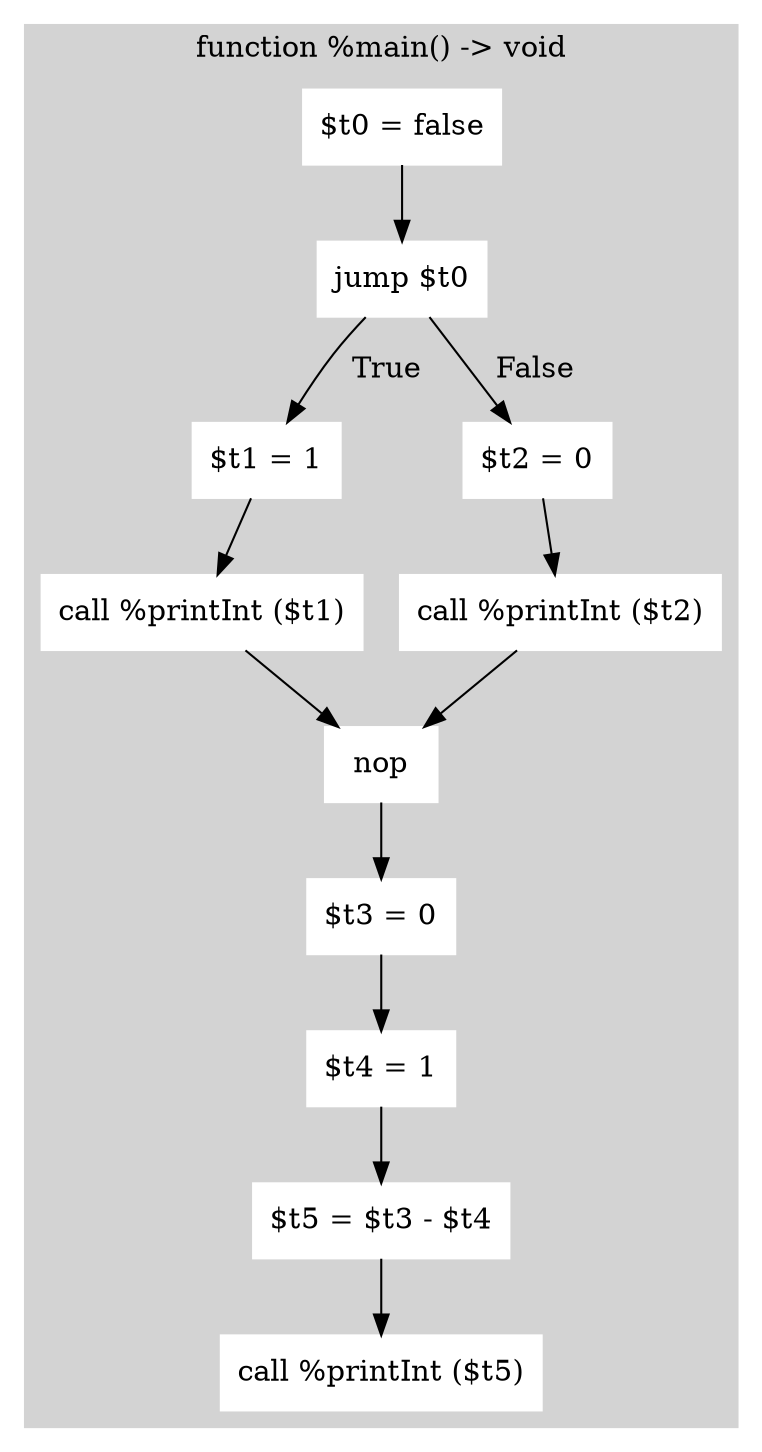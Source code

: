 digraph Program {
  node [shape=rectangle]; 

  subgraph cluster_main {
    style=filled;color=lightgrey;node [style=filled, color=white];
    label="function %main() -> void";
    main_n0 [label="$t0 = false"];
    main_n1 [label="jump $t0"];
    main_n2 [label="$t1 = 1"];
    main_n3 [label="call %printInt ($t1)"];
    main_n4 [label="$t2 = 0"];
    main_n5 [label="call %printInt ($t2)"];
    main_n6 [label="nop"];
    main_n7 [label="$t3 = 0"];
    main_n8 [label="$t4 = 1"];
    main_n9 [label="$t5 = $t3 - $t4"];
    main_n10 [label="call %printInt ($t5)"];
    main_n0 -> main_n1;
    main_n1 -> main_n2 [label="  True  "];
    main_n1 -> main_n4 [label="  False  "];
    main_n2 -> main_n3;
    main_n3 -> main_n6;
    main_n4 -> main_n5;
    main_n5 -> main_n6;
    main_n6 -> main_n7;
    main_n7 -> main_n8;
    main_n8 -> main_n9;
    main_n9 -> main_n10;
  }

}